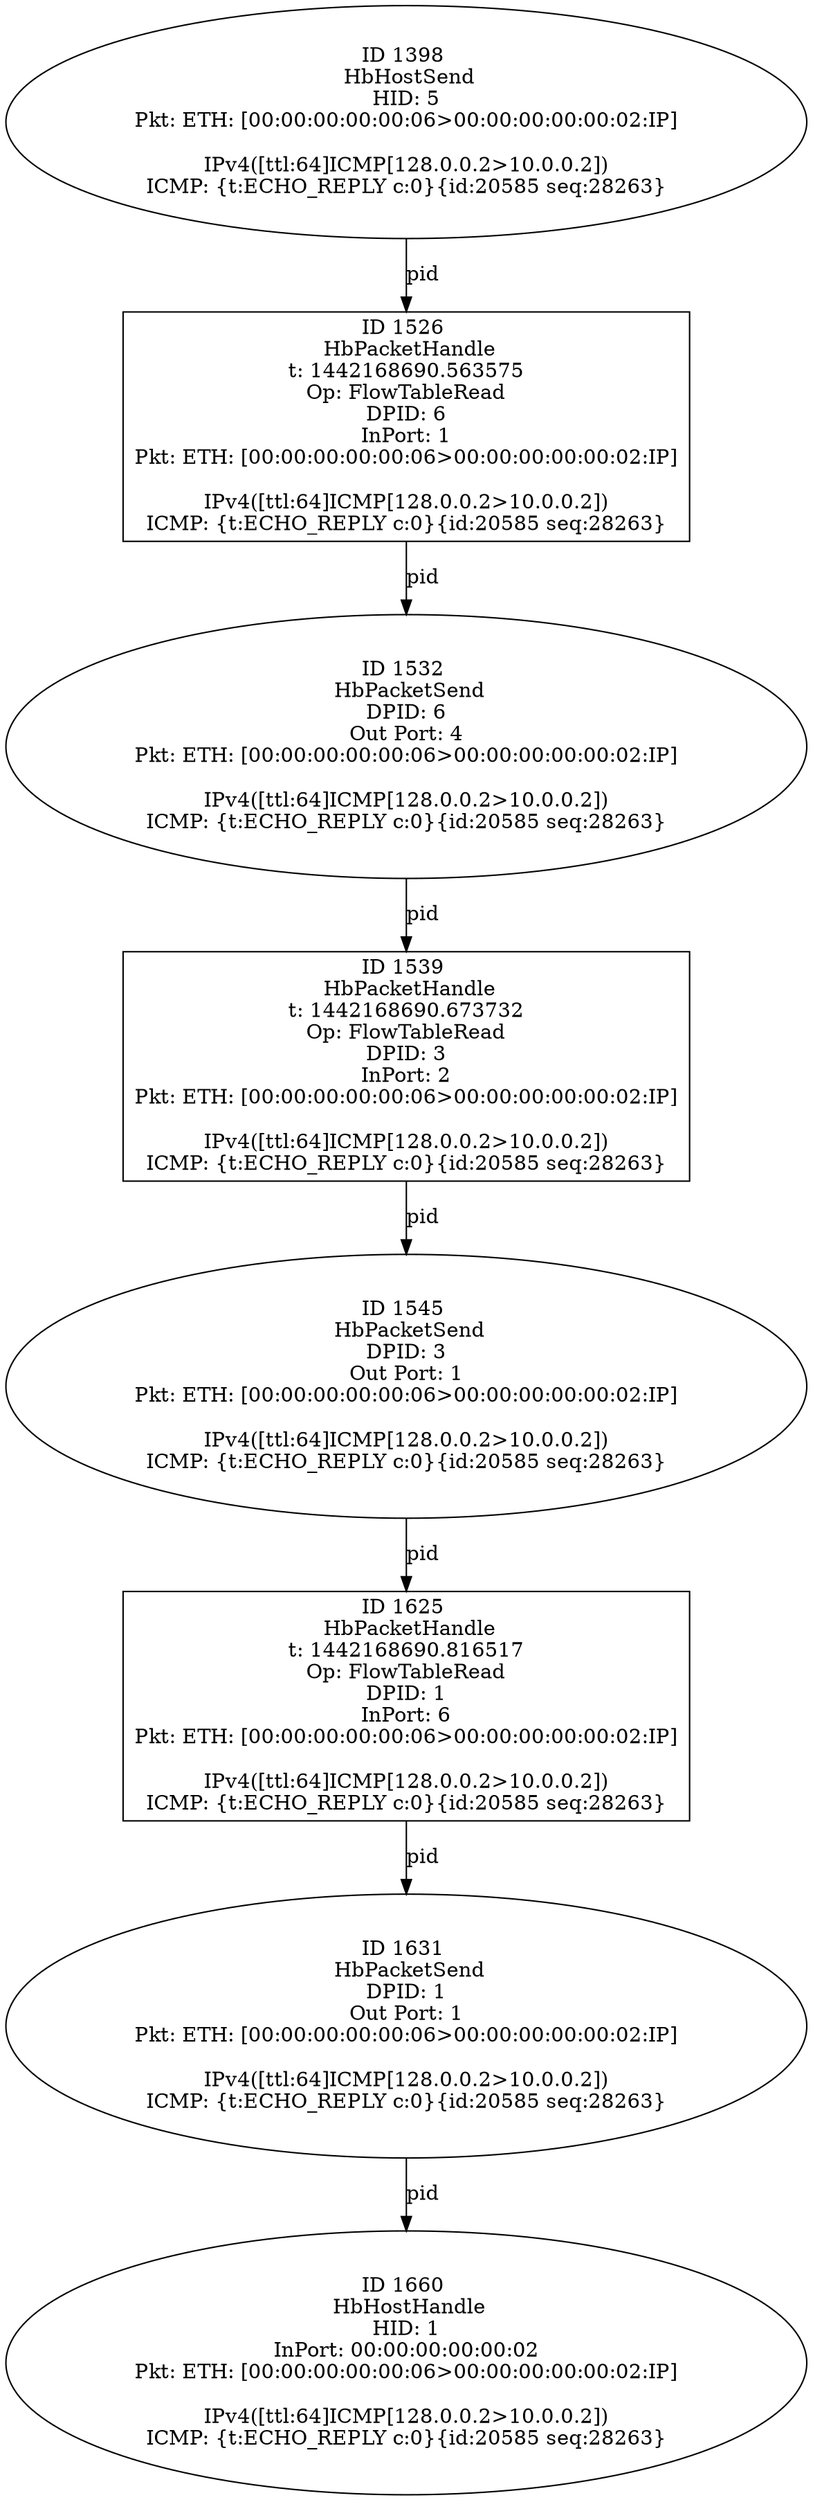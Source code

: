strict digraph G {
1539 [shape=box, event=<hb_events.HbPacketHandle object at 0x107015190>, label="ID 1539 
 HbPacketHandle
t: 1442168690.673732
Op: FlowTableRead
DPID: 3
InPort: 2
Pkt: ETH: [00:00:00:00:00:06>00:00:00:00:00:02:IP]

IPv4([ttl:64]ICMP[128.0.0.2>10.0.0.2])
ICMP: {t:ECHO_REPLY c:0}{id:20585 seq:28263}"];
1398 [shape=oval, event=<hb_events.HbHostSend object at 0x106e8ef10>, label="ID 1398 
 HbHostSend
HID: 5
Pkt: ETH: [00:00:00:00:00:06>00:00:00:00:00:02:IP]

IPv4([ttl:64]ICMP[128.0.0.2>10.0.0.2])
ICMP: {t:ECHO_REPLY c:0}{id:20585 seq:28263}"];
1545 [shape=oval, event=<hb_events.HbPacketSend object at 0x10701b7d0>, label="ID 1545 
 HbPacketSend
DPID: 3
Out Port: 1
Pkt: ETH: [00:00:00:00:00:06>00:00:00:00:00:02:IP]

IPv4([ttl:64]ICMP[128.0.0.2>10.0.0.2])
ICMP: {t:ECHO_REPLY c:0}{id:20585 seq:28263}"];
1526 [shape=box, event=<hb_events.HbPacketHandle object at 0x107006610>, label="ID 1526 
 HbPacketHandle
t: 1442168690.563575
Op: FlowTableRead
DPID: 6
InPort: 1
Pkt: ETH: [00:00:00:00:00:06>00:00:00:00:00:02:IP]

IPv4([ttl:64]ICMP[128.0.0.2>10.0.0.2])
ICMP: {t:ECHO_REPLY c:0}{id:20585 seq:28263}"];
1625 [shape=box, event=<hb_events.HbPacketHandle object at 0x1070c8a90>, label="ID 1625 
 HbPacketHandle
t: 1442168690.816517
Op: FlowTableRead
DPID: 1
InPort: 6
Pkt: ETH: [00:00:00:00:00:06>00:00:00:00:00:02:IP]

IPv4([ttl:64]ICMP[128.0.0.2>10.0.0.2])
ICMP: {t:ECHO_REPLY c:0}{id:20585 seq:28263}"];
1660 [shape=oval, event=<hb_events.HbHostHandle object at 0x1070e5e50>, label="ID 1660 
 HbHostHandle
HID: 1
InPort: 00:00:00:00:00:02
Pkt: ETH: [00:00:00:00:00:06>00:00:00:00:00:02:IP]

IPv4([ttl:64]ICMP[128.0.0.2>10.0.0.2])
ICMP: {t:ECHO_REPLY c:0}{id:20585 seq:28263}"];
1532 [shape=oval, event=<hb_events.HbPacketSend object at 0x10700fcd0>, label="ID 1532 
 HbPacketSend
DPID: 6
Out Port: 4
Pkt: ETH: [00:00:00:00:00:06>00:00:00:00:00:02:IP]

IPv4([ttl:64]ICMP[128.0.0.2>10.0.0.2])
ICMP: {t:ECHO_REPLY c:0}{id:20585 seq:28263}"];
1631 [shape=oval, event=<hb_events.HbPacketSend object at 0x1070d7850>, label="ID 1631 
 HbPacketSend
DPID: 1
Out Port: 1
Pkt: ETH: [00:00:00:00:00:06>00:00:00:00:00:02:IP]

IPv4([ttl:64]ICMP[128.0.0.2>10.0.0.2])
ICMP: {t:ECHO_REPLY c:0}{id:20585 seq:28263}"];
1539 -> 1545  [rel=pid, label=pid];
1398 -> 1526  [rel=pid, label=pid];
1545 -> 1625  [rel=pid, label=pid];
1526 -> 1532  [rel=pid, label=pid];
1625 -> 1631  [rel=pid, label=pid];
1532 -> 1539  [rel=pid, label=pid];
1631 -> 1660  [rel=pid, label=pid];
}
